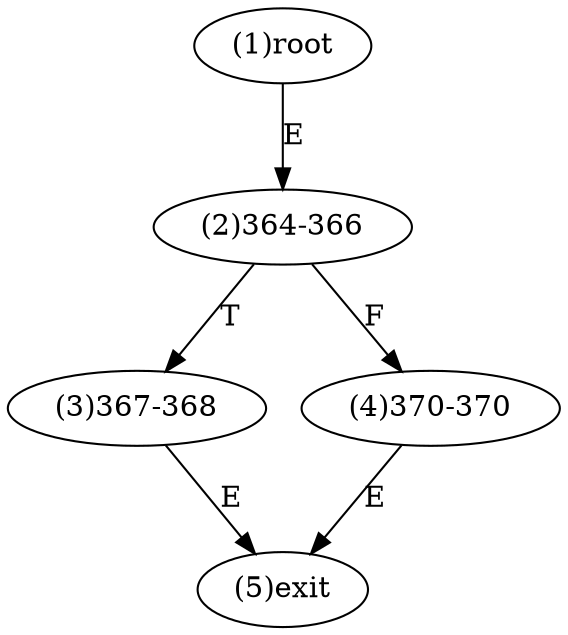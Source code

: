 digraph "" { 
1[ label="(1)root"];
2[ label="(2)364-366"];
3[ label="(3)367-368"];
4[ label="(4)370-370"];
5[ label="(5)exit"];
1->2[ label="E"];
2->4[ label="F"];
2->3[ label="T"];
3->5[ label="E"];
4->5[ label="E"];
}